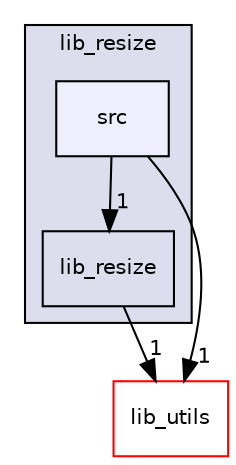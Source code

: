 digraph "/home/runner/work/pixelization/pixelization/src/lib_resize/src" {
  compound=true
  node [ fontsize="10", fontname="Helvetica"];
  edge [ labelfontsize="10", labelfontname="Helvetica"];
  subgraph clusterdir_0fbe2dd2394aaa3e721d927528c6ae20 {
    graph [ bgcolor="#ddddee", pencolor="black", label="lib_resize" fontname="Helvetica", fontsize="10", URL="dir_0fbe2dd2394aaa3e721d927528c6ae20.html"]
  dir_dd787a8e709a15fec1b2e53e13b2540a [shape=box label="lib_resize" URL="dir_dd787a8e709a15fec1b2e53e13b2540a.html"];
  dir_8ea15340a3be7ab0fe7b8b045131c1d1 [shape=box, label="src", style="filled", fillcolor="#eeeeff", pencolor="black", URL="dir_8ea15340a3be7ab0fe7b8b045131c1d1.html"];
  }
  dir_c17dc64c98cba5e3a5d53b0eb213fc8d [shape=box label="lib_utils" fillcolor="white" style="filled" color="red" URL="dir_c17dc64c98cba5e3a5d53b0eb213fc8d.html"];
  dir_dd787a8e709a15fec1b2e53e13b2540a->dir_c17dc64c98cba5e3a5d53b0eb213fc8d [headlabel="1", labeldistance=1.5 headhref="dir_000004_000003.html"];
  dir_8ea15340a3be7ab0fe7b8b045131c1d1->dir_c17dc64c98cba5e3a5d53b0eb213fc8d [headlabel="1", labeldistance=1.5 headhref="dir_000005_000003.html"];
  dir_8ea15340a3be7ab0fe7b8b045131c1d1->dir_dd787a8e709a15fec1b2e53e13b2540a [headlabel="1", labeldistance=1.5 headhref="dir_000005_000004.html"];
}
